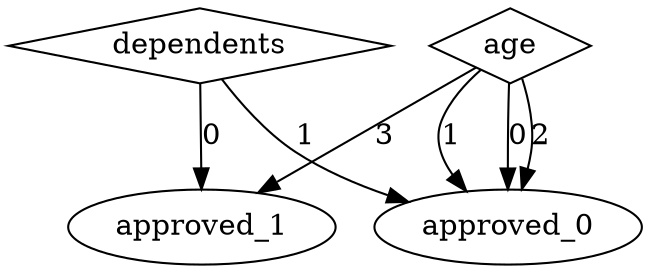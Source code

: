 digraph {
node [label=approved_0,style=""] approved_0
node [label=approved_1,style=""] approved_1
node [label=approved_1,style=""] approved_1
node [label=approved_0,style=""] approved_0
node [label=approved_0,style=""] approved_0
node [label=approved_0,style=""] approved_0
node [label=dependents,shape="diamond",style=""] 1
node [label=age,shape="diamond",style=""] 0

1 -> approved_0 [label="1"]
1 -> approved_1 [label="0"]
0 -> approved_1 [label="3"]
0 -> approved_0 [label="2"]
0 -> approved_0 [label="1"]
0 -> approved_0 [label="0"]
}